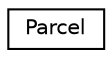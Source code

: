 digraph "Graphical Class Hierarchy"
{
  edge [fontname="Helvetica",fontsize="10",labelfontname="Helvetica",labelfontsize="10"];
  node [fontname="Helvetica",fontsize="10",shape=record];
  rankdir="LR";
  Node1 [label="Parcel",height=0.2,width=0.4,color="black", fillcolor="white", style="filled",URL="$d3/d5f/classParcel.html"];
}
